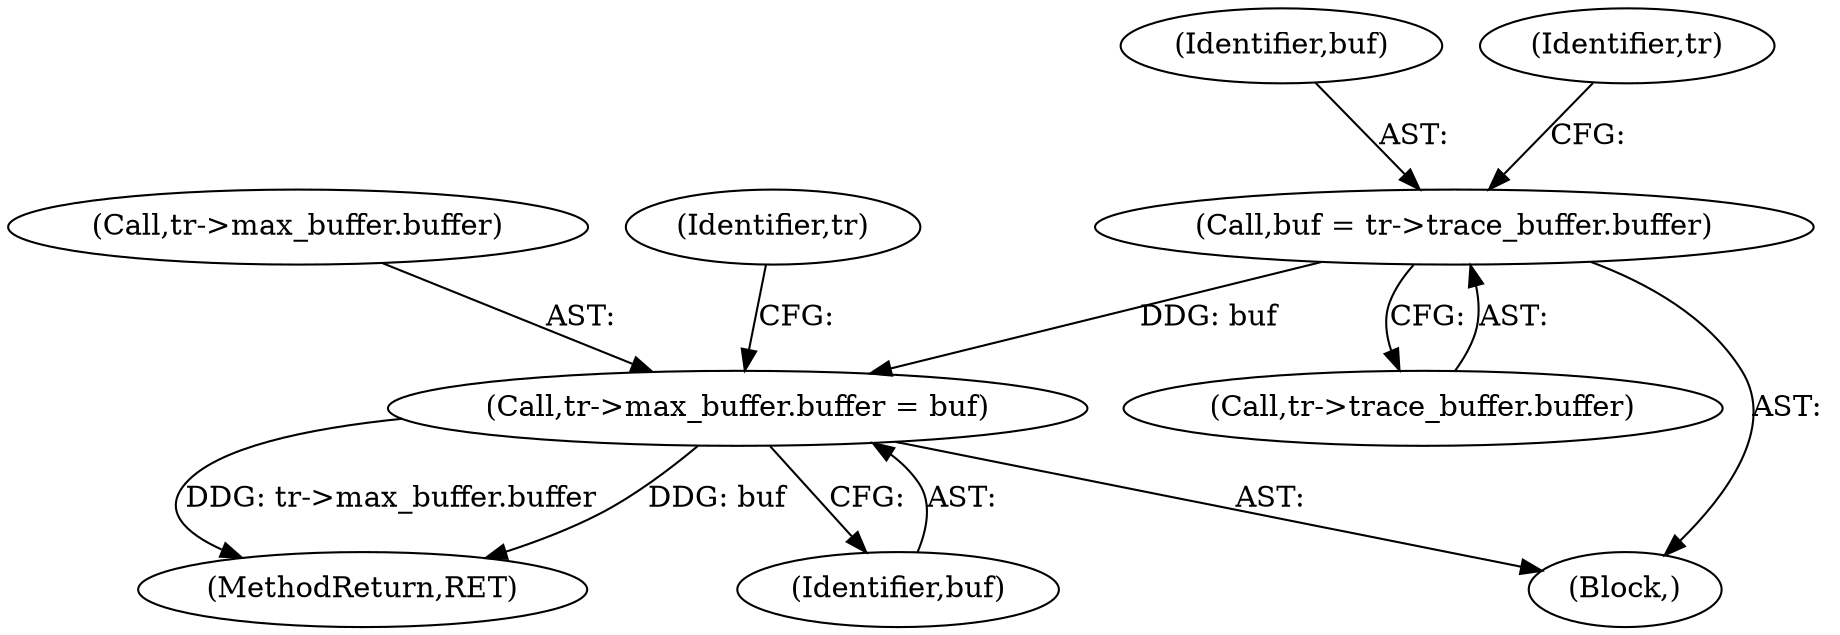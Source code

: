 digraph "0_linux_81f9c4e4177d31ced6f52a89bb70e93bfb77ca03_0@pointer" {
"1000134" [label="(Call,buf = tr->trace_buffer.buffer)"];
"1000152" [label="(Call,tr->max_buffer.buffer = buf)"];
"1000153" [label="(Call,tr->max_buffer.buffer)"];
"1000105" [label="(Block,)"];
"1000160" [label="(Identifier,tr)"];
"1000135" [label="(Identifier,buf)"];
"1000168" [label="(MethodReturn,RET)"];
"1000144" [label="(Identifier,tr)"];
"1000136" [label="(Call,tr->trace_buffer.buffer)"];
"1000152" [label="(Call,tr->max_buffer.buffer = buf)"];
"1000158" [label="(Identifier,buf)"];
"1000134" [label="(Call,buf = tr->trace_buffer.buffer)"];
"1000134" -> "1000105"  [label="AST: "];
"1000134" -> "1000136"  [label="CFG: "];
"1000135" -> "1000134"  [label="AST: "];
"1000136" -> "1000134"  [label="AST: "];
"1000144" -> "1000134"  [label="CFG: "];
"1000134" -> "1000152"  [label="DDG: buf"];
"1000152" -> "1000105"  [label="AST: "];
"1000152" -> "1000158"  [label="CFG: "];
"1000153" -> "1000152"  [label="AST: "];
"1000158" -> "1000152"  [label="AST: "];
"1000160" -> "1000152"  [label="CFG: "];
"1000152" -> "1000168"  [label="DDG: tr->max_buffer.buffer"];
"1000152" -> "1000168"  [label="DDG: buf"];
}
